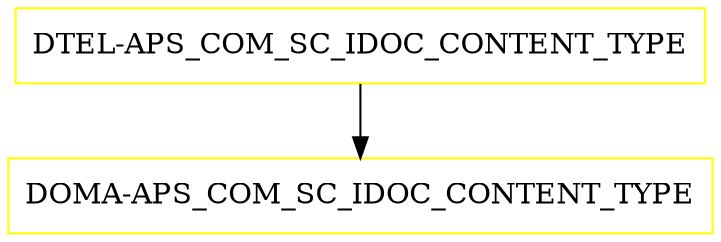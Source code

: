 digraph G {
  "DTEL-APS_COM_SC_IDOC_CONTENT_TYPE" [shape=box,color=yellow];
  "DOMA-APS_COM_SC_IDOC_CONTENT_TYPE" [shape=box,color=yellow,URL="./DOMA_APS_COM_SC_IDOC_CONTENT_TYPE.html"];
  "DTEL-APS_COM_SC_IDOC_CONTENT_TYPE" -> "DOMA-APS_COM_SC_IDOC_CONTENT_TYPE";
}
